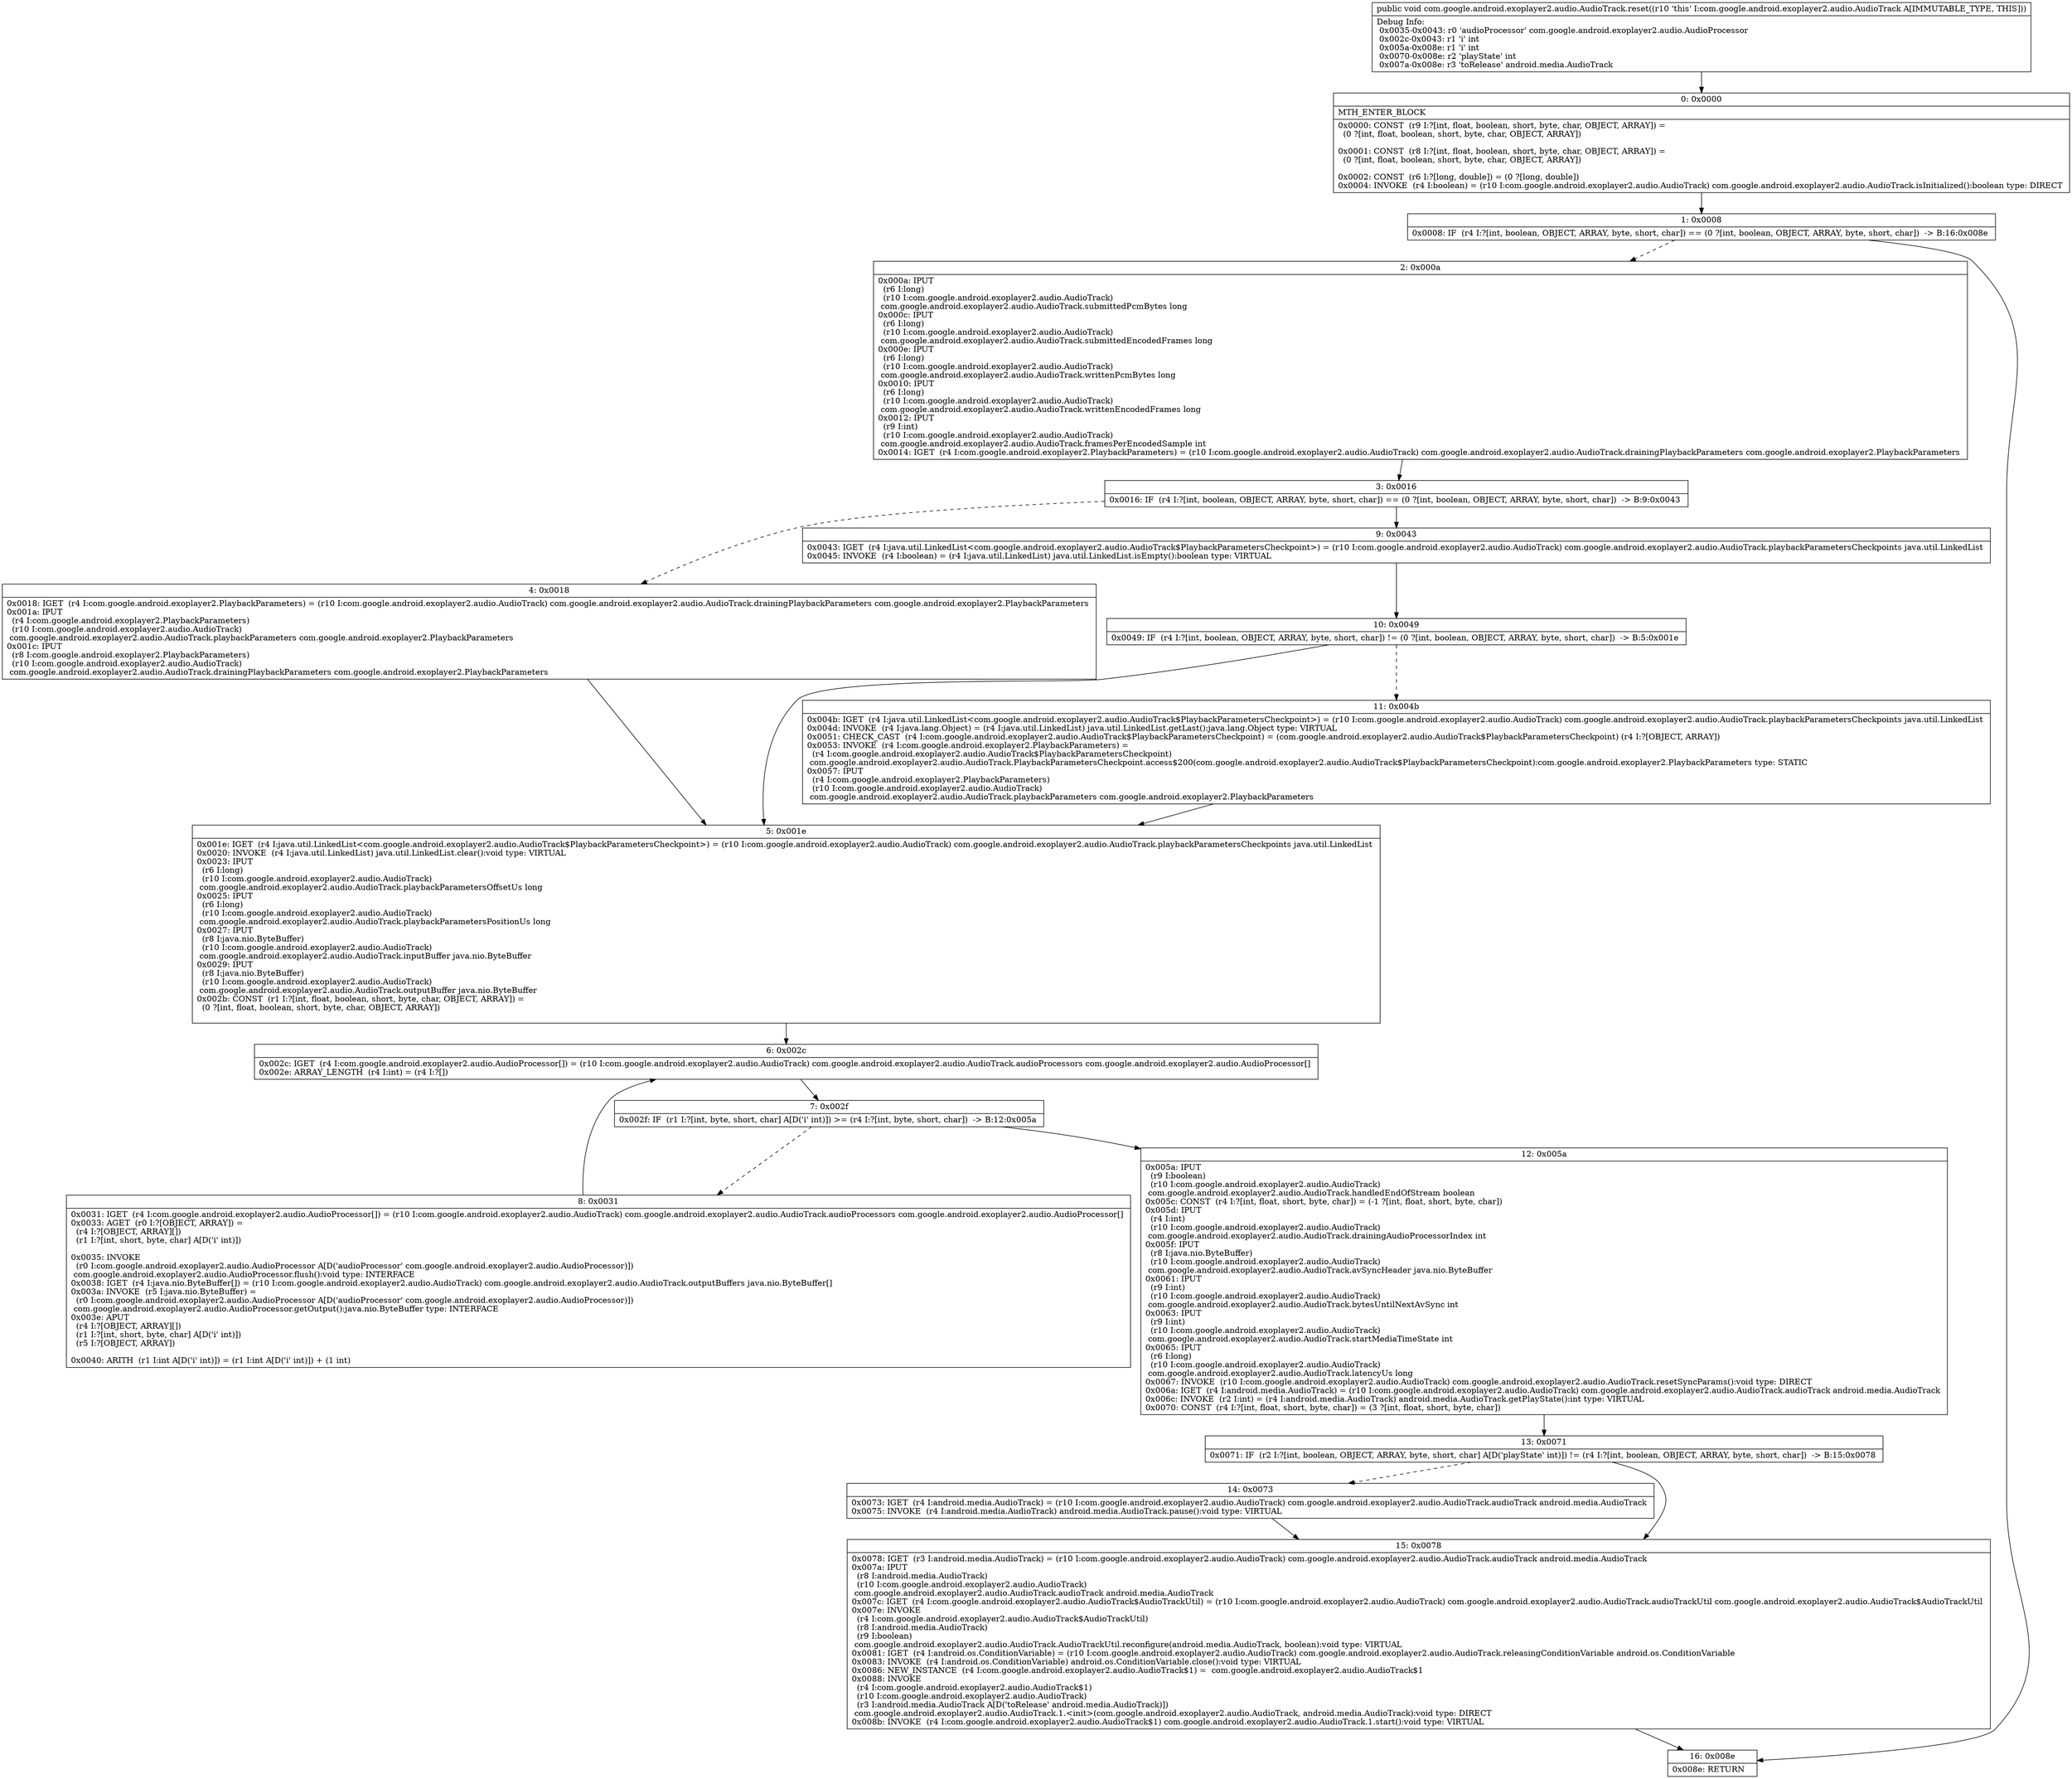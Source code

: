 digraph "CFG forcom.google.android.exoplayer2.audio.AudioTrack.reset()V" {
Node_0 [shape=record,label="{0\:\ 0x0000|MTH_ENTER_BLOCK\l|0x0000: CONST  (r9 I:?[int, float, boolean, short, byte, char, OBJECT, ARRAY]) = \l  (0 ?[int, float, boolean, short, byte, char, OBJECT, ARRAY])\l \l0x0001: CONST  (r8 I:?[int, float, boolean, short, byte, char, OBJECT, ARRAY]) = \l  (0 ?[int, float, boolean, short, byte, char, OBJECT, ARRAY])\l \l0x0002: CONST  (r6 I:?[long, double]) = (0 ?[long, double]) \l0x0004: INVOKE  (r4 I:boolean) = (r10 I:com.google.android.exoplayer2.audio.AudioTrack) com.google.android.exoplayer2.audio.AudioTrack.isInitialized():boolean type: DIRECT \l}"];
Node_1 [shape=record,label="{1\:\ 0x0008|0x0008: IF  (r4 I:?[int, boolean, OBJECT, ARRAY, byte, short, char]) == (0 ?[int, boolean, OBJECT, ARRAY, byte, short, char])  \-\> B:16:0x008e \l}"];
Node_2 [shape=record,label="{2\:\ 0x000a|0x000a: IPUT  \l  (r6 I:long)\l  (r10 I:com.google.android.exoplayer2.audio.AudioTrack)\l com.google.android.exoplayer2.audio.AudioTrack.submittedPcmBytes long \l0x000c: IPUT  \l  (r6 I:long)\l  (r10 I:com.google.android.exoplayer2.audio.AudioTrack)\l com.google.android.exoplayer2.audio.AudioTrack.submittedEncodedFrames long \l0x000e: IPUT  \l  (r6 I:long)\l  (r10 I:com.google.android.exoplayer2.audio.AudioTrack)\l com.google.android.exoplayer2.audio.AudioTrack.writtenPcmBytes long \l0x0010: IPUT  \l  (r6 I:long)\l  (r10 I:com.google.android.exoplayer2.audio.AudioTrack)\l com.google.android.exoplayer2.audio.AudioTrack.writtenEncodedFrames long \l0x0012: IPUT  \l  (r9 I:int)\l  (r10 I:com.google.android.exoplayer2.audio.AudioTrack)\l com.google.android.exoplayer2.audio.AudioTrack.framesPerEncodedSample int \l0x0014: IGET  (r4 I:com.google.android.exoplayer2.PlaybackParameters) = (r10 I:com.google.android.exoplayer2.audio.AudioTrack) com.google.android.exoplayer2.audio.AudioTrack.drainingPlaybackParameters com.google.android.exoplayer2.PlaybackParameters \l}"];
Node_3 [shape=record,label="{3\:\ 0x0016|0x0016: IF  (r4 I:?[int, boolean, OBJECT, ARRAY, byte, short, char]) == (0 ?[int, boolean, OBJECT, ARRAY, byte, short, char])  \-\> B:9:0x0043 \l}"];
Node_4 [shape=record,label="{4\:\ 0x0018|0x0018: IGET  (r4 I:com.google.android.exoplayer2.PlaybackParameters) = (r10 I:com.google.android.exoplayer2.audio.AudioTrack) com.google.android.exoplayer2.audio.AudioTrack.drainingPlaybackParameters com.google.android.exoplayer2.PlaybackParameters \l0x001a: IPUT  \l  (r4 I:com.google.android.exoplayer2.PlaybackParameters)\l  (r10 I:com.google.android.exoplayer2.audio.AudioTrack)\l com.google.android.exoplayer2.audio.AudioTrack.playbackParameters com.google.android.exoplayer2.PlaybackParameters \l0x001c: IPUT  \l  (r8 I:com.google.android.exoplayer2.PlaybackParameters)\l  (r10 I:com.google.android.exoplayer2.audio.AudioTrack)\l com.google.android.exoplayer2.audio.AudioTrack.drainingPlaybackParameters com.google.android.exoplayer2.PlaybackParameters \l}"];
Node_5 [shape=record,label="{5\:\ 0x001e|0x001e: IGET  (r4 I:java.util.LinkedList\<com.google.android.exoplayer2.audio.AudioTrack$PlaybackParametersCheckpoint\>) = (r10 I:com.google.android.exoplayer2.audio.AudioTrack) com.google.android.exoplayer2.audio.AudioTrack.playbackParametersCheckpoints java.util.LinkedList \l0x0020: INVOKE  (r4 I:java.util.LinkedList) java.util.LinkedList.clear():void type: VIRTUAL \l0x0023: IPUT  \l  (r6 I:long)\l  (r10 I:com.google.android.exoplayer2.audio.AudioTrack)\l com.google.android.exoplayer2.audio.AudioTrack.playbackParametersOffsetUs long \l0x0025: IPUT  \l  (r6 I:long)\l  (r10 I:com.google.android.exoplayer2.audio.AudioTrack)\l com.google.android.exoplayer2.audio.AudioTrack.playbackParametersPositionUs long \l0x0027: IPUT  \l  (r8 I:java.nio.ByteBuffer)\l  (r10 I:com.google.android.exoplayer2.audio.AudioTrack)\l com.google.android.exoplayer2.audio.AudioTrack.inputBuffer java.nio.ByteBuffer \l0x0029: IPUT  \l  (r8 I:java.nio.ByteBuffer)\l  (r10 I:com.google.android.exoplayer2.audio.AudioTrack)\l com.google.android.exoplayer2.audio.AudioTrack.outputBuffer java.nio.ByteBuffer \l0x002b: CONST  (r1 I:?[int, float, boolean, short, byte, char, OBJECT, ARRAY]) = \l  (0 ?[int, float, boolean, short, byte, char, OBJECT, ARRAY])\l \l}"];
Node_6 [shape=record,label="{6\:\ 0x002c|0x002c: IGET  (r4 I:com.google.android.exoplayer2.audio.AudioProcessor[]) = (r10 I:com.google.android.exoplayer2.audio.AudioTrack) com.google.android.exoplayer2.audio.AudioTrack.audioProcessors com.google.android.exoplayer2.audio.AudioProcessor[] \l0x002e: ARRAY_LENGTH  (r4 I:int) = (r4 I:?[]) \l}"];
Node_7 [shape=record,label="{7\:\ 0x002f|0x002f: IF  (r1 I:?[int, byte, short, char] A[D('i' int)]) \>= (r4 I:?[int, byte, short, char])  \-\> B:12:0x005a \l}"];
Node_8 [shape=record,label="{8\:\ 0x0031|0x0031: IGET  (r4 I:com.google.android.exoplayer2.audio.AudioProcessor[]) = (r10 I:com.google.android.exoplayer2.audio.AudioTrack) com.google.android.exoplayer2.audio.AudioTrack.audioProcessors com.google.android.exoplayer2.audio.AudioProcessor[] \l0x0033: AGET  (r0 I:?[OBJECT, ARRAY]) = \l  (r4 I:?[OBJECT, ARRAY][])\l  (r1 I:?[int, short, byte, char] A[D('i' int)])\l \l0x0035: INVOKE  \l  (r0 I:com.google.android.exoplayer2.audio.AudioProcessor A[D('audioProcessor' com.google.android.exoplayer2.audio.AudioProcessor)])\l com.google.android.exoplayer2.audio.AudioProcessor.flush():void type: INTERFACE \l0x0038: IGET  (r4 I:java.nio.ByteBuffer[]) = (r10 I:com.google.android.exoplayer2.audio.AudioTrack) com.google.android.exoplayer2.audio.AudioTrack.outputBuffers java.nio.ByteBuffer[] \l0x003a: INVOKE  (r5 I:java.nio.ByteBuffer) = \l  (r0 I:com.google.android.exoplayer2.audio.AudioProcessor A[D('audioProcessor' com.google.android.exoplayer2.audio.AudioProcessor)])\l com.google.android.exoplayer2.audio.AudioProcessor.getOutput():java.nio.ByteBuffer type: INTERFACE \l0x003e: APUT  \l  (r4 I:?[OBJECT, ARRAY][])\l  (r1 I:?[int, short, byte, char] A[D('i' int)])\l  (r5 I:?[OBJECT, ARRAY])\l \l0x0040: ARITH  (r1 I:int A[D('i' int)]) = (r1 I:int A[D('i' int)]) + (1 int) \l}"];
Node_9 [shape=record,label="{9\:\ 0x0043|0x0043: IGET  (r4 I:java.util.LinkedList\<com.google.android.exoplayer2.audio.AudioTrack$PlaybackParametersCheckpoint\>) = (r10 I:com.google.android.exoplayer2.audio.AudioTrack) com.google.android.exoplayer2.audio.AudioTrack.playbackParametersCheckpoints java.util.LinkedList \l0x0045: INVOKE  (r4 I:boolean) = (r4 I:java.util.LinkedList) java.util.LinkedList.isEmpty():boolean type: VIRTUAL \l}"];
Node_10 [shape=record,label="{10\:\ 0x0049|0x0049: IF  (r4 I:?[int, boolean, OBJECT, ARRAY, byte, short, char]) != (0 ?[int, boolean, OBJECT, ARRAY, byte, short, char])  \-\> B:5:0x001e \l}"];
Node_11 [shape=record,label="{11\:\ 0x004b|0x004b: IGET  (r4 I:java.util.LinkedList\<com.google.android.exoplayer2.audio.AudioTrack$PlaybackParametersCheckpoint\>) = (r10 I:com.google.android.exoplayer2.audio.AudioTrack) com.google.android.exoplayer2.audio.AudioTrack.playbackParametersCheckpoints java.util.LinkedList \l0x004d: INVOKE  (r4 I:java.lang.Object) = (r4 I:java.util.LinkedList) java.util.LinkedList.getLast():java.lang.Object type: VIRTUAL \l0x0051: CHECK_CAST  (r4 I:com.google.android.exoplayer2.audio.AudioTrack$PlaybackParametersCheckpoint) = (com.google.android.exoplayer2.audio.AudioTrack$PlaybackParametersCheckpoint) (r4 I:?[OBJECT, ARRAY]) \l0x0053: INVOKE  (r4 I:com.google.android.exoplayer2.PlaybackParameters) = \l  (r4 I:com.google.android.exoplayer2.audio.AudioTrack$PlaybackParametersCheckpoint)\l com.google.android.exoplayer2.audio.AudioTrack.PlaybackParametersCheckpoint.access$200(com.google.android.exoplayer2.audio.AudioTrack$PlaybackParametersCheckpoint):com.google.android.exoplayer2.PlaybackParameters type: STATIC \l0x0057: IPUT  \l  (r4 I:com.google.android.exoplayer2.PlaybackParameters)\l  (r10 I:com.google.android.exoplayer2.audio.AudioTrack)\l com.google.android.exoplayer2.audio.AudioTrack.playbackParameters com.google.android.exoplayer2.PlaybackParameters \l}"];
Node_12 [shape=record,label="{12\:\ 0x005a|0x005a: IPUT  \l  (r9 I:boolean)\l  (r10 I:com.google.android.exoplayer2.audio.AudioTrack)\l com.google.android.exoplayer2.audio.AudioTrack.handledEndOfStream boolean \l0x005c: CONST  (r4 I:?[int, float, short, byte, char]) = (\-1 ?[int, float, short, byte, char]) \l0x005d: IPUT  \l  (r4 I:int)\l  (r10 I:com.google.android.exoplayer2.audio.AudioTrack)\l com.google.android.exoplayer2.audio.AudioTrack.drainingAudioProcessorIndex int \l0x005f: IPUT  \l  (r8 I:java.nio.ByteBuffer)\l  (r10 I:com.google.android.exoplayer2.audio.AudioTrack)\l com.google.android.exoplayer2.audio.AudioTrack.avSyncHeader java.nio.ByteBuffer \l0x0061: IPUT  \l  (r9 I:int)\l  (r10 I:com.google.android.exoplayer2.audio.AudioTrack)\l com.google.android.exoplayer2.audio.AudioTrack.bytesUntilNextAvSync int \l0x0063: IPUT  \l  (r9 I:int)\l  (r10 I:com.google.android.exoplayer2.audio.AudioTrack)\l com.google.android.exoplayer2.audio.AudioTrack.startMediaTimeState int \l0x0065: IPUT  \l  (r6 I:long)\l  (r10 I:com.google.android.exoplayer2.audio.AudioTrack)\l com.google.android.exoplayer2.audio.AudioTrack.latencyUs long \l0x0067: INVOKE  (r10 I:com.google.android.exoplayer2.audio.AudioTrack) com.google.android.exoplayer2.audio.AudioTrack.resetSyncParams():void type: DIRECT \l0x006a: IGET  (r4 I:android.media.AudioTrack) = (r10 I:com.google.android.exoplayer2.audio.AudioTrack) com.google.android.exoplayer2.audio.AudioTrack.audioTrack android.media.AudioTrack \l0x006c: INVOKE  (r2 I:int) = (r4 I:android.media.AudioTrack) android.media.AudioTrack.getPlayState():int type: VIRTUAL \l0x0070: CONST  (r4 I:?[int, float, short, byte, char]) = (3 ?[int, float, short, byte, char]) \l}"];
Node_13 [shape=record,label="{13\:\ 0x0071|0x0071: IF  (r2 I:?[int, boolean, OBJECT, ARRAY, byte, short, char] A[D('playState' int)]) != (r4 I:?[int, boolean, OBJECT, ARRAY, byte, short, char])  \-\> B:15:0x0078 \l}"];
Node_14 [shape=record,label="{14\:\ 0x0073|0x0073: IGET  (r4 I:android.media.AudioTrack) = (r10 I:com.google.android.exoplayer2.audio.AudioTrack) com.google.android.exoplayer2.audio.AudioTrack.audioTrack android.media.AudioTrack \l0x0075: INVOKE  (r4 I:android.media.AudioTrack) android.media.AudioTrack.pause():void type: VIRTUAL \l}"];
Node_15 [shape=record,label="{15\:\ 0x0078|0x0078: IGET  (r3 I:android.media.AudioTrack) = (r10 I:com.google.android.exoplayer2.audio.AudioTrack) com.google.android.exoplayer2.audio.AudioTrack.audioTrack android.media.AudioTrack \l0x007a: IPUT  \l  (r8 I:android.media.AudioTrack)\l  (r10 I:com.google.android.exoplayer2.audio.AudioTrack)\l com.google.android.exoplayer2.audio.AudioTrack.audioTrack android.media.AudioTrack \l0x007c: IGET  (r4 I:com.google.android.exoplayer2.audio.AudioTrack$AudioTrackUtil) = (r10 I:com.google.android.exoplayer2.audio.AudioTrack) com.google.android.exoplayer2.audio.AudioTrack.audioTrackUtil com.google.android.exoplayer2.audio.AudioTrack$AudioTrackUtil \l0x007e: INVOKE  \l  (r4 I:com.google.android.exoplayer2.audio.AudioTrack$AudioTrackUtil)\l  (r8 I:android.media.AudioTrack)\l  (r9 I:boolean)\l com.google.android.exoplayer2.audio.AudioTrack.AudioTrackUtil.reconfigure(android.media.AudioTrack, boolean):void type: VIRTUAL \l0x0081: IGET  (r4 I:android.os.ConditionVariable) = (r10 I:com.google.android.exoplayer2.audio.AudioTrack) com.google.android.exoplayer2.audio.AudioTrack.releasingConditionVariable android.os.ConditionVariable \l0x0083: INVOKE  (r4 I:android.os.ConditionVariable) android.os.ConditionVariable.close():void type: VIRTUAL \l0x0086: NEW_INSTANCE  (r4 I:com.google.android.exoplayer2.audio.AudioTrack$1) =  com.google.android.exoplayer2.audio.AudioTrack$1 \l0x0088: INVOKE  \l  (r4 I:com.google.android.exoplayer2.audio.AudioTrack$1)\l  (r10 I:com.google.android.exoplayer2.audio.AudioTrack)\l  (r3 I:android.media.AudioTrack A[D('toRelease' android.media.AudioTrack)])\l com.google.android.exoplayer2.audio.AudioTrack.1.\<init\>(com.google.android.exoplayer2.audio.AudioTrack, android.media.AudioTrack):void type: DIRECT \l0x008b: INVOKE  (r4 I:com.google.android.exoplayer2.audio.AudioTrack$1) com.google.android.exoplayer2.audio.AudioTrack.1.start():void type: VIRTUAL \l}"];
Node_16 [shape=record,label="{16\:\ 0x008e|0x008e: RETURN   \l}"];
MethodNode[shape=record,label="{public void com.google.android.exoplayer2.audio.AudioTrack.reset((r10 'this' I:com.google.android.exoplayer2.audio.AudioTrack A[IMMUTABLE_TYPE, THIS]))  | Debug Info:\l  0x0035\-0x0043: r0 'audioProcessor' com.google.android.exoplayer2.audio.AudioProcessor\l  0x002c\-0x0043: r1 'i' int\l  0x005a\-0x008e: r1 'i' int\l  0x0070\-0x008e: r2 'playState' int\l  0x007a\-0x008e: r3 'toRelease' android.media.AudioTrack\l}"];
MethodNode -> Node_0;
Node_0 -> Node_1;
Node_1 -> Node_2[style=dashed];
Node_1 -> Node_16;
Node_2 -> Node_3;
Node_3 -> Node_4[style=dashed];
Node_3 -> Node_9;
Node_4 -> Node_5;
Node_5 -> Node_6;
Node_6 -> Node_7;
Node_7 -> Node_8[style=dashed];
Node_7 -> Node_12;
Node_8 -> Node_6;
Node_9 -> Node_10;
Node_10 -> Node_5;
Node_10 -> Node_11[style=dashed];
Node_11 -> Node_5;
Node_12 -> Node_13;
Node_13 -> Node_14[style=dashed];
Node_13 -> Node_15;
Node_14 -> Node_15;
Node_15 -> Node_16;
}

